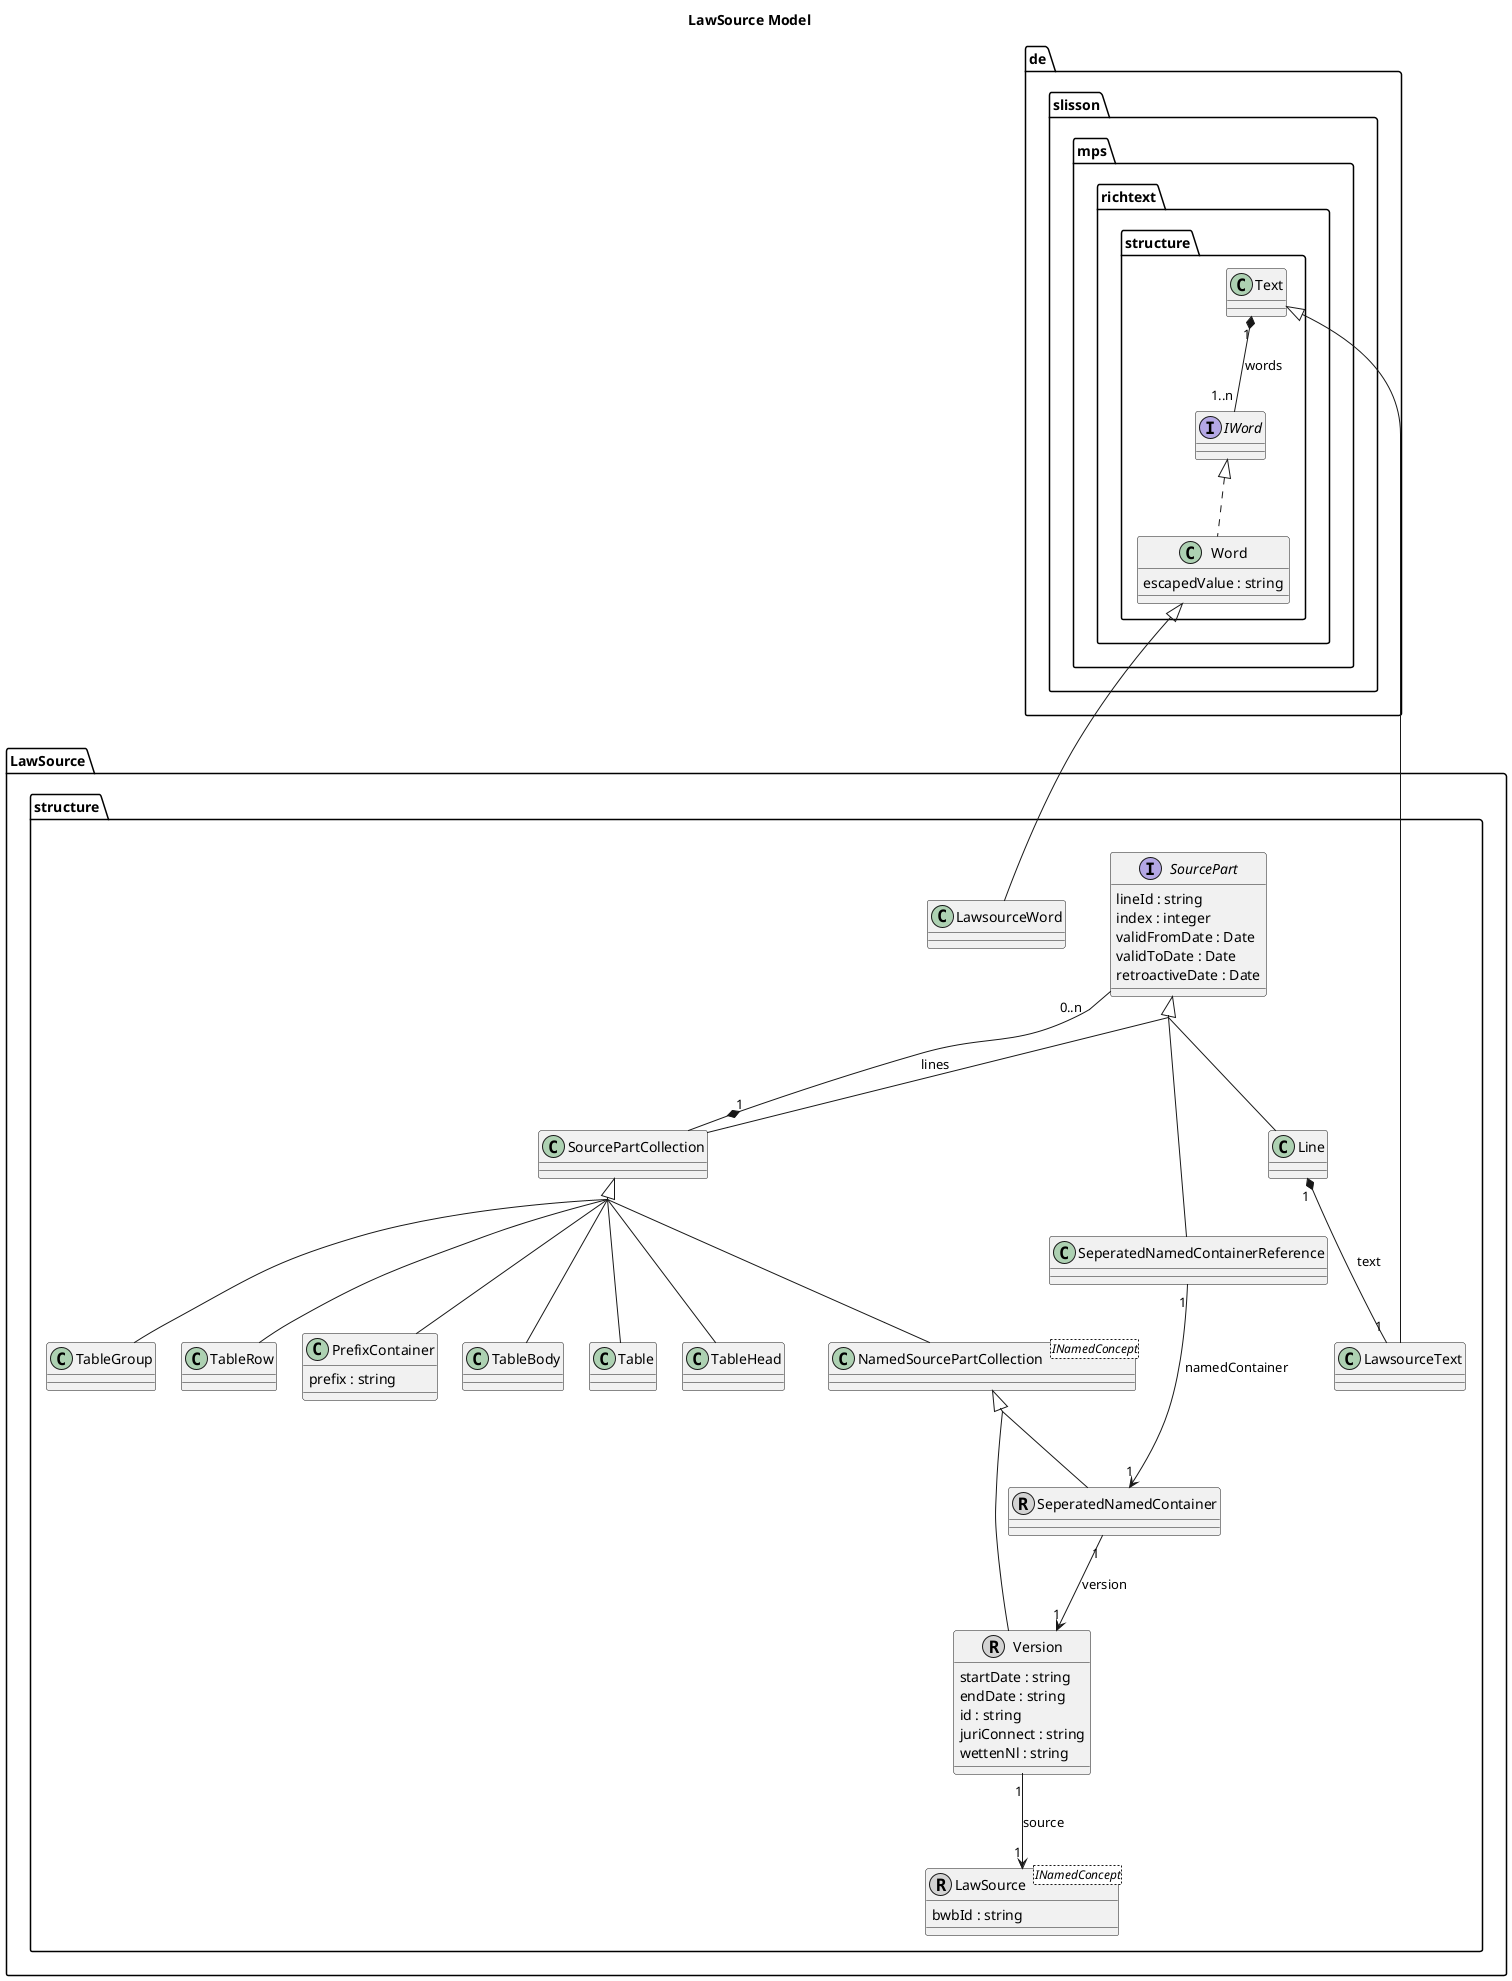 @startuml Lawsource model
title LawSource Model

skinparam nodesep 25
skinparam ranksep 75
skinparam groupInheritance 2

interface "de.slisson.mps.richtext.structure.IWord" 
interface "LawSource.structure.SourcePart" 
"LawSource.structure.SourcePart" : lineId : string
"LawSource.structure.SourcePart" : index : integer
"LawSource.structure.SourcePart" : validFromDate : Date
"LawSource.structure.SourcePart" : validToDate : Date
"LawSource.structure.SourcePart" : retroactiveDate : Date
class "LawSource.structure.SourcePartCollection"
class "LawSource.structure.LawsourceText"  
class "LawSource.structure.SeperatedNamedContainer"  << (R, lightgrey) >>
class "de.slisson.mps.richtext.structure.Text"  
class "de.slisson.mps.richtext.structure.Word"  
"de.slisson.mps.richtext.structure.Word" : escapedValue : string
class "LawSource.structure.TableHead"  
class "LawSource.structure.LawSource" <INamedConcept> << (R, lightgrey) >>
"LawSource.structure.LawSource" : bwbId : string
class "LawSource.structure.NamedSourcePartCollection" <INamedConcept> 
class "LawSource.structure.Line"  
class "LawSource.structure.TableGroup"  
class "LawSource.structure.TableRow"  
class "LawSource.structure.LawsourceWord"  
class "LawSource.structure.PrefixContainer"  
"LawSource.structure.PrefixContainer" : prefix : string
class "LawSource.structure.TableBody"  
class "LawSource.structure.Version"  << (R, lightgrey) >>
"LawSource.structure.Version" : startDate : string
"LawSource.structure.Version" : endDate : string
"LawSource.structure.Version" : id : string
"LawSource.structure.Version" : juriConnect : string
"LawSource.structure.Version" : wettenNl : string
class "LawSource.structure.SeperatedNamedContainerReference"  
class "LawSource.structure.Table"  
"LawSource.structure.SourcePart" <|.. "LawSource.structure.SourcePartCollection"
"de.slisson.mps.richtext.structure.Text" <|-- "LawSource.structure.LawsourceText"
"LawSource.structure.NamedSourcePartCollection" <|-- "LawSource.structure.SeperatedNamedContainer"
"de.slisson.mps.richtext.structure.IWord" <|.. "de.slisson.mps.richtext.structure.Word"
"LawSource.structure.SourcePartCollection" <|-- "LawSource.structure.TableHead"
"LawSource.structure.SourcePartCollection" <|-- "LawSource.structure.NamedSourcePartCollection"
"LawSource.structure.SourcePart" <|.. "LawSource.structure.Line"
"LawSource.structure.SourcePartCollection" <|-- "LawSource.structure.TableGroup"
"LawSource.structure.SourcePartCollection" <|-- "LawSource.structure.TableRow"
"de.slisson.mps.richtext.structure.Word" <|-- "LawSource.structure.LawsourceWord"
"LawSource.structure.SourcePartCollection" <|-- "LawSource.structure.PrefixContainer"
"LawSource.structure.SourcePartCollection" <|-- "LawSource.structure.TableBody"
"LawSource.structure.NamedSourcePartCollection" <|-- "LawSource.structure.Version"
"LawSource.structure.SourcePart" <|.. "LawSource.structure.SeperatedNamedContainerReference"
"LawSource.structure.SourcePartCollection" <|-- "LawSource.structure.Table"
"LawSource.structure.SourcePartCollection" "1" *-- "0..n" "LawSource.structure.SourcePart" : lines
"LawSource.structure.SeperatedNamedContainer" "1" --> "1" "LawSource.structure.Version" : version
"de.slisson.mps.richtext.structure.Text" "1" *-- "1..n" "de.slisson.mps.richtext.structure.IWord" : words
"LawSource.structure.Line" "1" *-- "1" "LawSource.structure.LawsourceText" : text
"LawSource.structure.Version" "1" --> "1" "LawSource.structure.LawSource" : source
"LawSource.structure.SeperatedNamedContainerReference" "1" --> "1" "LawSource.structure.SeperatedNamedContainer" : namedContainer

@enduml
